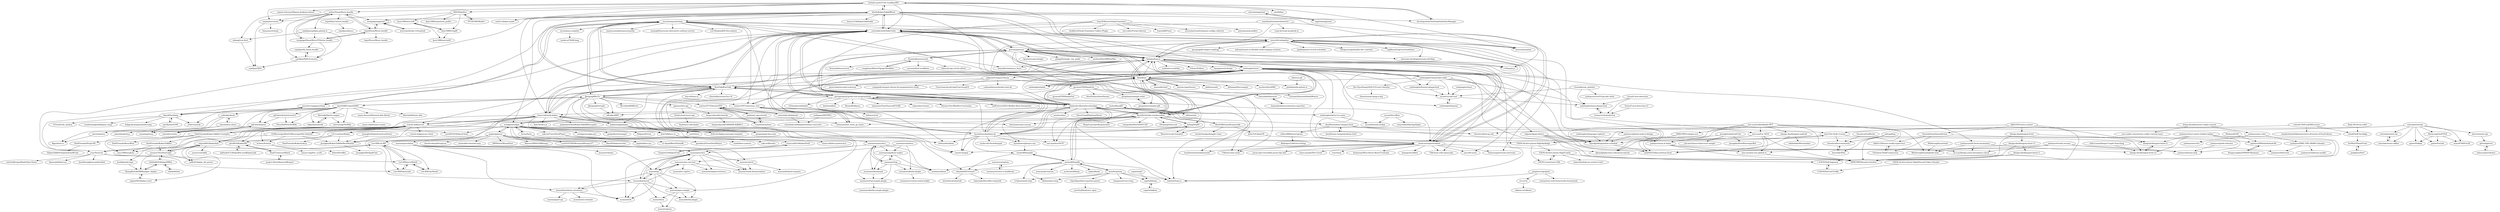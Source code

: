 digraph G {
"Include-sys/GUI-for-GoodbyeDPI" -> "developerlala/TheDeepDarkVideoManager"
"Include-sys/GUI-for-GoodbyeDPI" -> "blurfx/KakaoTalkAdBlock"
"Include-sys/GUI-for-GoodbyeDPI" -> "aspear-internet/ASpear-desktop-release"
"Include-sys/GUI-for-GoodbyeDPI" -> "HISONA/allive"
"Include-sys/GUI-for-GoodbyeDPI" -> "axfree/DaumMovie.bundle"
"Include-sys/GUI-for-GoodbyeDPI" -> "yourtablecloth/TableCloth"
"Include-sys/GUI-for-GoodbyeDPI" -> "naver/nanumfont"
"Include-sys/GUI-for-GoodbyeDPI" -> "tarpha/torrssen2"
"Include-sys/GUI-for-GoodbyeDPI" -> "real21c/kakao-noadv"
"Include-sys/GUI-for-GoodbyeDPI" -> "naver/d2codingfont"
"Include-sys/GUI-for-GoodbyeDPI" -> "nier00/kor"
"Kuniz/alfnaversearch" -> "Kuniz/alfdaumsearch" ["e"=1]
"Kuniz/alfnaversearch" -> "eungbean/Alfred-Papago-Workflow"
"Kuniz/alfnaversearch" -> "aseom/alfred-workflows"
"Kuniz/alfnaversearch" -> "fallroot/copy-url-for-alfred"
"Kuniz/alfnaversearch" -> "gureum/gureum"
"suhdonghwi/nuri" -> "resten1497/christmas_tree"
"suhdonghwi/nuri" -> "suhdonghwi/qubit"
"suhdonghwi/nuri" -> "rycont/vscode-nuri"
"suhdonghwi/nuri" -> "omh02033/dimi-petition-front"
"suhdonghwi/nuri" -> "suhdonghwi/fourier-playground"
"suhdonghwi/nuri" -> "suhdonghwi/letter-to-santa"
"suhdonghwi/nuri" -> "hahnlee/hwp.js"
"suhdonghwi/nuri" -> "suhdonghwi/haneul"
"suhdonghwi/nuri" -> "suhdonghwi/3d-periodic-table"
"suhdonghwi/nuri" -> "HyeokjinKang/online-schedule"
"suhdonghwi/nuri" -> "junhoyeo/self-check-automation"
"suhdonghwi/nuri" -> "pilgwon/CategoryTheory"
"suhdonghwi/nuri" -> "min-uuu/For_0416"
"suhdonghwi/nuri" -> "DIMI19WP/benedu-timefree"
"suhdonghwi/nuri" -> "Riey/kime"
"tarpha/torrssen2" -> "banyazavi/tsharp"
"tarpha/torrssen2" -> "soju6jan/SJVA"
"librewiki/liberty-engine" -> "dercsyong/TheWiki"
"librewiki/liberty-engine" -> "wkpark/moniwiki"
"blurfx/KakaoTalkAdBlock" -> "yourtablecloth/TableCloth"
"blurfx/KakaoTalkAdBlock" -> "KiwiTalk/KiwiTalk"
"blurfx/KakaoTalkAdBlock" -> "Include-sys/GUI-for-GoodbyeDPI"
"blurfx/KakaoTalkAdBlock" -> "horyu1234/KakaoTalkNoAdv"
"blurfx/KakaoTalkAdBlock" -> "storycraft/node-kakao"
"blurfx/KakaoTalkAdBlock" -> "developerlala/TheDeepDarkVideoManager"
"blurfx/KakaoTalkAdBlock" -> "hahnlee/hwp.js"
"blurfx/KakaoTalkAdBlock" -> "yous/YousList"
"blurfx/KakaoTalkAdBlock" -> "RyuaNerin/only-stackoverflow"
"blurfx/KakaoTalkAdBlock" -> "orioncactus/pretendard"
"blurfx/KakaoTalkAdBlock" -> "naver/d2codingfont"
"blurfx/KakaoTalkAdBlock" -> "real21c/kakao-noadv"
"blurfx/KakaoTalkAdBlock" -> "naver/nanumfont"
"blurfx/KakaoTalkAdBlock" -> "neodgm/neodgm"
"blurfx/KakaoTalkAdBlock" -> "rycont/umjunsik-lang"
"pilgwon/CategoryTheory" -> "green-labs/rescript-in-korean" ["e"=1]
"pilgwon/CategoryTheory" -> "sudopark/category-theory-for-programmers-study"
"pilgwon/CategoryTheory" -> "gyuwon/TDDHandsOn"
"pilgwon/CategoryTheory" -> "suhdonghwi/nuri"
"pilgwon/CategoryTheory" -> "Functional-JavaScript/FunctionalES" ["e"=1]
"pilgwon/CategoryTheory" -> "codeanddonuts/hacker-laws-kr" ["e"=1]
"wiserain/epg2xml" -> "wonipapa/epg2xml"
"wiserain/epg2xml" -> "epg2xml/epg2xml"
"soju6jan/soju6jan.github.io" -> "soju6jan/SJVA-Scanners"
"soju6jan/soju6jan.github.io" -> "stkang/trss-feed"
"soju6jan/soju6jan.github.io" -> "wonipapa/DaumMovieTVSeries.bundle"
"List-KR/List-KR" -> "yous/YousList"
"List-KR/List-KR" -> "List-KR/microShield"
"List-KR/List-KR" -> "List-KR/NamuLink"
"List-KR/List-KR" -> "List-KR/tinyShield"
"hjh010501/neis-counter" -> "NeuralAction/NeuralAction"
"hjh010501/neis-counter" -> "DIMI19WP/benedu-timefree"
"hjh010501/neis-counter" -> "HyeokjinKang/online-schedule"
"hjh010501/neis-counter" -> "dimigo-din/dimigoin-front"
"hjh010501/neis-counter" -> "dimigoin/dimigoin-back-v2"
"hojel/DaumMovie.bundle" -> "axfree/DaumMovie.bundle"
"hojel/DaumMovie.bundle" -> "hojel/NaverMusic.bundle"
"hojel/DaumMovie.bundle" -> "wonipapa/DaumMovieTVSeries.bundle"
"hojel/DaumMovie.bundle" -> "wonipapa/epg2xml"
"DarkTornado/KakaoTalkBot-Examples" -> "DarkTornado/ProjectM"
"DarkTornado/KakaoTalkBot-Examples" -> "DarkTornado/BasicKbot"
"DarkTornado/KakaoTalkBot-Examples" -> "DarkTornado/KakaoTalkBot"
"DarkTornado/KakaoTalkBot-Examples" -> "remote-kakao/core"
"PYTHONKOR/alltv" -> "HISONA/allive"
"hallazzang/pykakao" -> "delta-kor/kakao-message-template"
"hallazzang/pykakao" -> "KiwiTalk/loco.rs"
"hallazzang/pykakao" -> "storycraft/node-kakao"
"hallazzang/pykakao" -> "ssut/choco"
"hojel/SmiConvert.bundle" -> "soju6jan/oksusu"
"Alex4386/turnoff-namuwiki" -> "Juha3141/JuhaOS"
"Alex4386/turnoff-namuwiki" -> "wonderlandpark/apple-clone"
"chihiro888/protectgrass" -> "dbdydgur2244/vim-setting" ["e"=1]
"sdbx/minda" -> "sunho/AheuiJIT"
"NeuralAction/NeuralAction" -> "bhbh1226/react-modal-supervisor"
"NeuralAction/NeuralAction" -> "gmlwns2000/sharkshark-4k"
"NeuralAction/NeuralAction" -> "Cheolwan-Park/Compressor"
"DarkTornado/ProjectM" -> "KakaoTalkBotOrganization/KUtils"
"soju6jan/SJVA-Scanners" -> "soju6jan/SJ_Daum.bundle"
"soju6jan/SJVA-Scanners" -> "soju6jan/SJVA"
"leegeunhyeok/school-kr" -> "leegeunhyeok/GMMAHS-KAKAO-i"
"wonipapa/DaumMovieTVSeries.bundle" -> "axfree/DaumMovie.bundle"
"wonipapa/DaumMovieTVSeries.bundle" -> "soju6jan/SJVA-Scanners"
"wonipapa/DaumMovieTVSeries.bundle" -> "soju6jan/SJ_Daum.bundle"
"wonipapa/DaumMovieTVSeries.bundle" -> "hojel/DaumMovie.bundle"
"DarkTornado/KakaoTalkBot" -> "mooner1022/StarLight"
"DarkTornado/KakaoTalkBot" -> "ttyy3388/msgbots"
"dimigo-din/dimigoin-front" -> "DIMI19WP/benedu-timefree"
"dimigo-din/dimigoin-front" -> "dimigo-din/dimigoin-front-v2"
"dimigo-din/dimigoin-front" -> "dimigo-din/dimigoin-front-v3"
"ch4n3-yoon/dimigo-Couple-Searching" -> "dimigo-din/dimigoin-front-v2"
"5d-jh/school-menu-api" -> "5d-jh/neis-code-finder"
"bhbh1226/react-modal-supervisor" -> "Cheolwan-Park/Compressor"
"stkang/trss-feed" -> "soju6jan/SJVA"
"soju6jan/SJ_Daum.bundle" -> "soju6jan/SJVA-Scanners"
"Cheolwan-Park/Compressor" -> "bhbh1226/react-modal-supervisor"
"WooyeongCho/PYER" -> "muno9748/Ent3D"
"WooyeongCho/PYER" -> "gnlow/Dalkak"
"WooyeongCho/PYER" -> "gnlow/Ent2ml"
"KiwiTalk/KiwiTalk" -> "storycraft/node-kakao"
"KiwiTalk/KiwiTalk" -> "Riey/kime"
"KiwiTalk/KiwiTalk" -> "yourtablecloth/TableCloth"
"KiwiTalk/KiwiTalk" -> "remote-kakao/core"
"KiwiTalk/KiwiTalk" -> "alanleedev/KoreaSecurityApps"
"KiwiTalk/KiwiTalk" -> "hahnlee/hwp.js"
"KiwiTalk/KiwiTalk" -> "suhdonghwi/nuri"
"KiwiTalk/KiwiTalk" -> "blurfx/KakaoTalkAdBlock"
"KiwiTalk/KiwiTalk" -> "rycont/umjunsik-lang"
"KiwiTalk/KiwiTalk" -> "hallazzang/pykakao"
"KiwiTalk/KiwiTalk" -> "gurugio/quick-guide-rust-programming"
"KiwiTalk/KiwiTalk" -> "JJoriping/KKuTu"
"KiwiTalk/KiwiTalk" -> "ebandal/H2Orestart"
"KiwiTalk/KiwiTalk" -> "boj-rs/basm-rs" ["e"=1]
"KiwiTalk/KiwiTalk" -> "chinchiilla/corona-live-v4" ["e"=1]
"Andy-0414/vue-roller" -> "roian6/SelfCheckApp"
"rycont/umjunsik-lang" -> "assertive-lang/asserlang"
"rycont/umjunsik-lang" -> "ArpaAP/mollang"
"rycont/umjunsik-lang" -> "suhdonghwi/nuri"
"rycont/umjunsik-lang" -> "KiwiTalk/KiwiTalk"
"rycont/umjunsik-lang" -> "mazassumnida/mazassumnida" ["e"=1]
"rycont/umjunsik-lang" -> "JJoriping/KKuTu"
"rycont/umjunsik-lang" -> "sesang06/awesome-alternative-military-service" ["e"=1]
"rycont/umjunsik-lang" -> "orioncactus/pretendard"
"rycont/umjunsik-lang" -> "738/awesome-sushi" ["e"=1]
"rycont/umjunsik-lang" -> "yourtablecloth/TableCloth"
"rycont/umjunsik-lang" -> "Lee-WonJun/JDD-Description" ["e"=1]
"rycont/umjunsik-lang" -> "krta2/awesome-nonsan" ["e"=1]
"rycont/umjunsik-lang" -> "rycont/josa-complete"
"rycont/umjunsik-lang" -> "resten1497/christmas_tree"
"rycont/umjunsik-lang" -> "bryandlee/malnyun_faces" ["e"=1]
"HISONA/allive" -> "PYTHONKOR/alltv"
"HISONA/allive" -> "kym1088/wavveM"
"HISONA/allive" -> "kym1088/tvingM"
"HISONA/allive" -> "tarpha/torrssen2"
"HISONA/allive" -> "kym1088/repository_public"
"hamonikr/nimf" -> "Riey/kime"
"hamonikr/nimf" -> "hamonikr/hamonize"
"hamonikr/nimf" -> "ivsteam/HamoniaMediaWeaver" ["e"=1]
"kym1088/tvingM" -> "kym1088/wavveM"
"kym1088/tvingM" -> "kym1088/watchaM"
"viz-rs/viz" -> "ohkami-rs/ohkami"
"hahnlee/hwp.js" -> "neolord0/hwplib"
"hahnlee/hwp.js" -> "orioncactus/pretendard"
"hahnlee/hwp.js" -> "yourtablecloth/TableCloth"
"hahnlee/hwp.js" -> "suhdonghwi/nuri"
"hahnlee/hwp.js" -> "RyuaNerin/only-stackoverflow"
"hahnlee/hwp.js" -> "gureum/gureum"
"hahnlee/hwp.js" -> "e-/Hangul.js" ["e"=1]
"hahnlee/hwp.js" -> "738/clean-code-typescript" ["e"=1]
"hahnlee/hwp.js" -> "lezhin/accessibility" ["e"=1]
"hahnlee/hwp.js" -> "Febase/FeBase" ["e"=1]
"hahnlee/hwp.js" -> "hahnlee/hwp-rs"
"hahnlee/hwp.js" -> "daangn/seed-design" ["e"=1]
"hahnlee/hwp.js" -> "qkraudghgh/clean-code-javascript-ko" ["e"=1]
"hahnlee/hwp.js" -> "naver/d2codingfont"
"hahnlee/hwp.js" -> "bryandlee/malnyun_faces" ["e"=1]
"gdl-blue/imitated-seed-2" -> "PressDo/PressDoWiki"
"gdl-blue/imitated-seed-2" -> "gdl-blue/banana"
"wan2land/unchartedwaters2" -> "hahnlee/hwp.js"
"wan2land/unchartedwaters2" -> "e-/Hangul.js" ["e"=1]
"wan2land/unchartedwaters2" -> "yourtablecloth/TableCloth"
"wan2land/unchartedwaters2" -> "vuejs-kr/vuejs-kr.github.io" ["e"=1]
"storycraft/node-kakao" -> "KiwiTalk/KiwiTalk"
"storycraft/node-kakao" -> "remote-kakao/core"
"storycraft/node-kakao" -> "hallazzang/pykakao"
"storycraft/node-kakao" -> "KiwiTalk/loco.rs"
"storycraft/node-kakao" -> "LiF-Lee/shareKakao"
"storycraft/node-kakao" -> "delta-kor/kakao-message-template"
"storycraft/node-kakao" -> "GitMessengerBot/GitMessengerBot-Android"
"storycraft/node-kakao" -> "jiru/kakaodecrypt"
"storycraft/node-kakao" -> "riemannulus/i_want_go_home"
"storycraft/node-kakao" -> "yourtablecloth/TableCloth"
"storycraft/node-kakao" -> "naijun0403/kakaolink"
"storycraft/node-kakao" -> "kimcore/hcs.js" ["e"=1]
"storycraft/node-kakao" -> "junhyukso/rhinoKakaoTalkDBDecrypter"
"storycraft/node-kakao" -> "hahnlee/hwp.js"
"storycraft/node-kakao" -> "suhdonghwi/nuri"
"kym1088/wavveM" -> "kym1088/tvingM"
"kym1088/wavveM" -> "kym1088/watchaM"
"agemor/neis-api" -> "5d-jh/school-menu-api"
"agemor/neis-api" -> "leegeunhyeok/school-kr"
"KiwiTalk/loco.rs" -> "storycraft/loco-protocol-rs"
"KiwiTalk/loco.rs" -> "storycraft/GetKakaoField"
"paxbun/c-cpp-tutorial" -> "sunrise2575/AnchorVPN"
"paxbun/c-cpp-tutorial" -> "somniumism/bwa"
"sunrise2575/AnchorVPN" -> "somniumism/bwa"
"sunrise2575/AnchorVPN" -> "swstarlab-infolab/ash"
"sunrise2575/AnchorVPN" -> "paxbun/c-cpp-tutorial"
"junhoyeo/trendy-resume" -> "junhoyeo/deliveries"
"junhoyeo/trendy-resume" -> "al-co-js/dimigo-zoom-attendance-check"
"junhoyeo/trendy-resume" -> "junhoyeo/honeycomb"
"junhoyeo/trendy-resume" -> "omh02033/dimi-petition-front"
"min-uuu/GoldenRabbit-BTT" -> "min-uuu/For_0416"
"min-uuu/GoldenRabbit-BTT" -> "omh02033/dimi-petition-front"
"min-uuu/GoldenRabbit-BTT" -> "min-uuu/min-uuu.github.io"
"min-uuu/GoldenRabbit-BTT" -> "HyeokjinKang/online-schedule"
"min-uuu/GoldenRabbit-BTT" -> "MinSeungHyun/implude-web"
"min-uuu/GoldenRabbit-BTT" -> "DIMI19WP/benedu-timefree"
"min-uuu/GoldenRabbit-BTT" -> "junhoyeo/stay-at-home"
"min-uuu/GoldenRabbit-BTT" -> "DIMI19WP/codegen-ace"
"min-uuu/GoldenRabbit-BTT" -> "dimigo-din/dimigoin-android"
"dimigo-din/dimigoin-front-v3" -> "dimigo-din/dimigoin-back-v3"
"dimigo-din/dimigoin-front-v3" -> "DIMI19WP/benedu-timefree"
"dimigo-din/dimigoin-front-v3" -> "MinSeungHyun/implude-web"
"RyuaNerin/only-stackoverflow" -> "hahnlee/hwp.js"
"RyuaNerin/only-stackoverflow" -> "riemannulus/i_want_go_home"
"RyuaNerin/only-stackoverflow" -> "kiding/SokIM"
"RyuaNerin/only-stackoverflow" -> "krta2/awesome-nonsan" ["e"=1]
"RyuaNerin/only-stackoverflow" -> "Riey/kime"
"RyuaNerin/only-stackoverflow" -> "20chan/github-now" ["e"=1]
"RyuaNerin/only-stackoverflow" -> "alanleedev/KoreaSecurityApps"
"RyuaNerin/only-stackoverflow" -> "Alex4386/turnoff-namuwiki"
"RyuaNerin/only-stackoverflow" -> "ShapeLayer/prefix-generator"
"RyuaNerin/only-stackoverflow" -> "integraldx/HowToSNUCSE" ["e"=1]
"RyuaNerin/only-stackoverflow" -> "neodgm/neodgm"
"RyuaNerin/only-stackoverflow" -> "dsa28s/windows-hangul-clock"
"RyuaNerin/only-stackoverflow" -> "sun-typeface/SUIT" ["e"=1]
"RyuaNerin/only-stackoverflow" -> "suhdonghwi/nuri"
"junhoyeo/self-check-automation" -> "al-co-js/dimigo-zoom-attendance-check"
"junhoyeo/self-check-automation" -> "MinSeungHyun/implude-web"
"junhoyeo/self-check-automation" -> "dimigo-din/dimigoin-front-v2"
"gureum/gureum" -> "hahnlee/hwp.js"
"gureum/gureum" -> "Riey/kime"
"gureum/gureum" -> "Kuniz/alfnaversearch"
"gureum/gureum" -> "naver/d2codingfont"
"gureum/gureum" -> "spoqa/spoqa-han-sans" ["e"=1]
"gureum/gureum" -> "lqez/awesome-hangul" ["e"=1]
"gureum/gureum" -> "yourtablecloth/TableCloth"
"gureum/gureum" -> "RyuaNerin/only-stackoverflow"
"gureum/gureum" -> "orioncactus/pretendard"
"gureum/gureum" -> "johngrib/simple_vim_guide" ["e"=1]
"gureum/gureum" -> "kiding/SokIM"
"gureum/gureum" -> "hyunbinseo/holidays-kr"
"gureum/gureum" -> "navilera/NavilIMEforMac"
"gureum/gureum" -> "e-/Hangul.js" ["e"=1]
"gureum/gureum" -> "awesome-devblog/awesome-devblog" ["e"=1]
"storycraft/GetKakaoField" -> "Empier/GetKakaoField"
"min-uuu/For_0416" -> "min-uuu/min-uuu.github.io"
"min-uuu/For_0416" -> "omh02033/dimi-petition-front"
"min-uuu/For_0416" -> "DIMI19WP/benedu-timefree"
"min-uuu/For_0416" -> "junhoyeo/stay-at-home"
"min-uuu/For_0416" -> "HyeokjinKang/online-schedule"
"yous/YousList" -> "List-KR/List-KR"
"yous/YousList" -> "mitchellkrogza/Badd-Boyz-Hosts" ["e"=1]
"yous/YousList" -> "List-KR/NamuLink"
"yous/YousList" -> "List-KR/microShield"
"yous/YousList" -> "ftpmorph/ftprivacy" ["e"=1]
"yous/YousList" -> "durablenapkin/scamblocklist" ["e"=1]
"noonmaru/aimless" -> "monun/series-survival"
"noonmaru/aimless" -> "noonmaru/parkour-maker"
"noonmaru/aimless" -> "noonmaru/kotlin-plugin"
"developerlala/TheDeepDarkVideoManager" -> "Include-sys/GUI-for-GoodbyeDPI"
"dn1t/The-NoIE-License" -> "thoratica/livecommunity"
"dn1t/The-NoIE-License" -> "EXON-Archive-Junior-High/darkalgo"
"dn1t/The-NoIE-License" -> "1-EXON/Self-diagnosis"
"Nua07/classcardHack" -> "plrs9816/KakaoDB"
"Nua07/classcardHack" -> "project-BarryBarry/coffeeport"
"junhoyeo/react-native-bubble-tabbar" -> "dimigoin/dimigoin-back-v2"
"junhoyeo/react-native-bubble-tabbar" -> "junhoyeo/honeycomb"
"junhoyeo/react-native-bubble-tabbar" -> "dimigo-din/dimigoin-front-v2"
"junhoyeo/react-native-bubble-tabbar" -> "DIMI19WP/benedu-timefree"
"plrs9816/KakaoDB" -> "wjdtmdrl131/KakaoBot-sendKakaoLink"
"plrs9816/KakaoDB" -> "Nua07/classcardHack"
"Dongyeongkim/SWANN-Bindsnet" -> "gmlwns2000/sharkshark-4k"
"junhoyeo/stay-at-home" -> "junhoyeo/honeycomb"
"junhoyeo/stay-at-home" -> "DIMI19WP/benedu-timefree"
"junhoyeo/stay-at-home" -> "min-uuu/min-uuu.github.io"
"rycont/discaffein" -> "nutyworks/ZipGagoSipda"
"rycont/discaffein" -> "rycont/benedu-nodejs"
"noonmaru/psychics" -> "noonmaru/tap"
"noonmaru/psychics" -> "noonmaru/parkour-maker"
"noonmaru/psychics" -> "noonmaru/farm"
"noonmaru/psychics" -> "noonmaru/kommand"
"noonmaru/psychics" -> "monun/psychics"
"noonmaru/psychics" -> "noonmaru/tap-sample-plugin"
"cotwo0139/FuckEBSLecture" -> "roian6/SelfCheckApp"
"cotwo0139/FuckEBSLecture" -> "wonderlanded/Administrative-divisions-of-South-Korea"
"cotwo0139/FuckEBSLecture" -> "dn1t/The-NoIE-License"
"riemannulus/i_want_go_home" -> "resten1497/christmas_tree"
"MinSeungHyun/slush" -> "MinSeungHyun/implude-web"
"junhoyeo/NIKE-THE-DRAW-Calendar" -> "junhoyeo/deliveries"
"junhoyeo/NIKE-THE-DRAW-Calendar" -> "junhoyeo/clubhouse-profile"
"2runo/Curse-detection" -> "2runo/covid-prediction"
"2runo/Curse-detection" -> "suhdonghwi/nuri-playground"
"EXON-Archive-Junior-High/darkalgo" -> "EXON-Learn/Learn-SQL"
"EXON-Archive-Junior-High/darkalgo" -> "EXON-Archive-Junior-High/ComIn"
"EXON-Archive-Junior-High/darkalgo" -> "dn1t/The-NoIE-License"
"EXON-Archive-Junior-High/Discord-Token-Checker" -> "1-EXON/Discord-Profile"
"junhoyeo/github-rank-in-dimigo" -> "HyeokjinKang/online-schedule"
"junhoyeo/github-rank-in-dimigo" -> "junhoyeo/stay-at-home"
"suhdonghwi/haneul" -> "rycont/vscode-nuri"
"jisungbin/AndroidUtils" -> "jisungbin/KakaoTalkBotBaseModule"
"jisungbin/AndroidUtils" -> "jsh-me/clean-architecture-sample"
"jisungbin/AndroidUtils" -> "jisungbin/NewMessengerBot"
"jisungbin/KakaoEmoticonParser" -> "jisungbin/KakaoTalkBotBaseModule"
"wjdtmdrl131/KakaoBot-sendKakaoLink" -> "plrs9816/KakaoDB"
"rycont/josa-complete" -> "inudevs/CIVAR-lang"
"noonmaru/tap" -> "noonmaru/kommand"
"noonmaru/tap" -> "noonmaru/kotlin-plugin"
"noonmaru/tap" -> "noonmaru/farm"
"noonmaru/tap" -> "noonmaru/parkour-maker"
"noonmaru/tap" -> "noonmaru/psychics"
"noonmaru/tap" -> "noonmaru/tap-sample-plugin"
"gdl-blue/banana" -> "bunubbv/viento"
"noonmaru/kommand" -> "noonmaru/tap-sample-plugin"
"2runo/Curse-detection-v2" -> "2runo/covid-prediction"
"MarkusAI/rA9" -> "gmlwns2000/sharkshark-4k"
"DIMI19WP/codegen-ace" -> "omh02033/dimi-petition-front"
"dimigo-din/dimigoin-front-v2" -> "dimigoin/dimigoin-back-v2"
"dimigo-din/dimigoin-back-v3" -> "DIMI19WP/benedu-timefree"
"dimigo-din/dimigoin-android" -> "wkdwhddn06/catamiles"
"dimigo-din/dimigoin-android" -> "omh02033/dimi-petition-front"
"hamonikr/democratization-expertise" -> "hamonikr/hamonize"
"dimigoin/dimigoin-back-v2" -> "dimigo-din/dimigoin-front-v2"
"Dev-HyunSang/2020-IT-Event-Calendar" -> "thoratica/one-gang-a-day"
"HyeokjinKang/online-schedule" -> "omh02033/dimi-petition-front"
"suhdonghwi/nuri-playground" -> "2runo/covid-prediction"
"noonmaru/parkour-maker" -> "noonmaru/kommand"
"noonmaru/parkour-maker" -> "noonmaru/farm"
"noonmaru/parkour-maker" -> "noonmaru/tap"
"min-uuu/min-uuu.github.io" -> "DIMI19WP/benedu-timefree"
"noonmaru/regions" -> "noonmaru/farm"
"noonmaru/regions" -> "noonmaru/travis-ci-buildtools"
"GitMessengerBot/GitMessengerBot-Android" -> "hcloner/hcloner"
"GitMessengerBot/GitMessengerBot-Android" -> "jisungbin/KakaoTalkBotBaseModule"
"GitMessengerBot/GitMessengerBot-Android" -> "ttyy3388/msgbots"
"TaeMinY/PlanitFront" -> "parkgmin/Nerf"
"parkgmin/Nerf" -> "TaeMinY/PlanitFront"
"EXON-Archive-Junior-High/ComIn" -> "chamwhy/help-me-school-is-hell"
"EXON-Archive-Junior-High/ComIn" -> "EXON-Learn/Learn-SQL"
"EXON-Archive-Junior-High/ComIn" -> "1-EXON/Self-diagnosis"
"EXON-Learn/Learn-SQL" -> "EXON-Archive-Junior-High/ComIn"
"noonmaru/kotlin-plugin" -> "noonmaru/custom-entity-bukkit"
"roian6/SelfCheckApp" -> "TaeMinY/PlanitFront"
"noonmaru/travis-ci-buildtools" -> "noonmaru/regions"
"2runo/covid-prediction" -> "suhdonghwi/nuri-playground"
"noonmaru/tap-sample-plugin" -> "noonmaru/kotlin-sample-plugin"
"dacoonkr/Plim" -> "thoratica/livecommunity"
"thoratica/livecommunity" -> "dacoonkr/Plim"
"thoratica/EntBlocks" -> "thoratica/livecommunity"
"1-EXON/Discord-Profile" -> "1-EXON/Self-diagnosis"
"1-EXON/Self-diagnosis" -> "1-EXON/Discord-Profile"
"ttop32/MouseTooltipTranslator" -> "hyunbinseo/jamoya.one"
"ttop32/MouseTooltipTranslator" -> "hahnlee/hwp.js"
"ttop32/MouseTooltipTranslator" -> "ttop32/JMTrans" ["e"=1]
"ttop32/MouseTooltipTranslator" -> "yourtablecloth/TableCloth"
"ttop32/MouseTooltipTranslator" -> "soroushmirzaei/telegram-configs-collector" ["e"=1]
"ttop32/MouseTooltipTranslator" -> "mienaiyami/yomikiru" ["e"=1]
"ttop32/MouseTooltipTranslator" -> "bookfere/Ebook-Translator-Calibre-Plugin" ["e"=1]
"ttop32/MouseTooltipTranslator" -> "mrvcoder/V2rayCollector" ["e"=1]
"gregshiny/example-order" -> "gregshiny/example-gift"
"orioncactus/pretendard" -> "toss/slash" ["e"=1]
"orioncactus/pretendard" -> "naver/fe-news" ["e"=1]
"orioncactus/pretendard" -> "toss/es-hangul" ["e"=1]
"orioncactus/pretendard" -> "baeharam/Must-Know-About-Frontend" ["e"=1]
"orioncactus/pretendard" -> "hahnlee/hwp.js"
"orioncactus/pretendard" -> "leehosung/awesome-devteam" ["e"=1]
"orioncactus/pretendard" -> "toss/frontend-fundamentals" ["e"=1]
"orioncactus/pretendard" -> "daangn/stackflow" ["e"=1]
"orioncactus/pretendard" -> "qkraudghgh/clean-code-javascript-ko" ["e"=1]
"orioncactus/pretendard" -> "naver/d2codingfont"
"orioncactus/pretendard" -> "738/awesome-sushi" ["e"=1]
"orioncactus/pretendard" -> "738/clean-code-typescript" ["e"=1]
"orioncactus/pretendard" -> "yourtablecloth/TableCloth"
"orioncactus/pretendard" -> "javascript-tutorial/ko.javascript.info" ["e"=1]
"orioncactus/pretendard" -> "brave-people/Dev-Event" ["e"=1]
"korean-input/issues" -> "Riey/kime"
"Riey/kime" -> "korean-input/issues"
"Riey/kime" -> "hamonikr/nimf"
"Riey/kime" -> "KiwiTalk/KiwiTalk"
"Riey/kime" -> "suhdonghwi/nuri"
"Riey/kime" -> "RyuaNerin/only-stackoverflow"
"Riey/kime" -> "gureum/gureum"
"Riey/kime" -> "riemannulus/i_want_go_home"
"Riey/kime" -> "yourtablecloth/TableCloth"
"Riey/kime" -> "hahnlee/hwp.js"
"Riey/kime" -> "alanleedev/KoreaSecurityApps"
"Riey/kime" -> "dahlia/seonbi" ["e"=1]
"Riey/kime" -> "libhangul/ibus-hangul" ["e"=1]
"Riey/kime" -> "navilera/NavilIME" ["e"=1]
"Riey/kime" -> "hahnlee/hwp-rs"
"Riey/kime" -> "plwiki/plwiki.github.io"
"entrylabs/entryjs" -> "entrylabs/entry-hw"
"entrylabs/entryjs" -> "WooyeongCho/PYER"
"entrylabs/entryjs" -> "muno9748/Ent3D"
"entrylabs/entryjs" -> "entrylabs/entry-offline"
"entrylabs/entryjs" -> "dotcute/entry-api"
"entrylabs/entryjs" -> "gnlow/Dalkak"
"entrylabs/entryjs" -> "dn1t/The-NoIE-License"
"entrylabs/entryjs" -> "gnlow/Ent2ml"
"entrylabs/entryjs" -> "thoratica/blow.ga.old"
"gyuwon/TDDHandsOn" -> "gyuwon/TDDHandsOn2"
"gyuwon/TDDHandsOn" -> "gregshiny/example-order"
"gyuwon/TDDHandsOn" -> "gregshiny/example-gift"
"gyuwon/TDDHandsOn" -> "AutoParams/AutoParams" ["e"=1]
"yourtablecloth/TableCloth" -> "KiwiTalk/KiwiTalk"
"yourtablecloth/TableCloth" -> "hahnlee/hwp.js"
"yourtablecloth/TableCloth" -> "orioncactus/pretendard"
"yourtablecloth/TableCloth" -> "alanleedev/KoreaSecurityApps"
"yourtablecloth/TableCloth" -> "blurfx/KakaoTalkAdBlock"
"yourtablecloth/TableCloth" -> "hyunbinseo/holidays-kr"
"yourtablecloth/TableCloth" -> "naver/d2codingfont"
"yourtablecloth/TableCloth" -> "Riey/kime"
"yourtablecloth/TableCloth" -> "storycraft/node-kakao"
"yourtablecloth/TableCloth" -> "gureum/gureum"
"yourtablecloth/TableCloth" -> "List-KR/List-KR"
"yourtablecloth/TableCloth" -> "RyuaNerin/only-stackoverflow"
"yourtablecloth/TableCloth" -> "gurugio/quick-guide-rust-programming"
"yourtablecloth/TableCloth" -> "toss/es-hangul" ["e"=1]
"yourtablecloth/TableCloth" -> "yous/YousList"
"suhdonghwi/3d-periodic-table" -> "HyeokjinKang/online-schedule"
"suhdonghwi/3d-periodic-table" -> "suhdonghwi/nuri-playground"
"suhdonghwi/3d-periodic-table" -> "silgam/silgam-flutter"
"suhdonghwi/3d-periodic-table" -> "suhdonghwi/qubit"
"suhdonghwi/3d-periodic-table" -> "suhdonghwi/nuri"
"suhdonghwi/3d-periodic-table" -> "rycont/vscode-nuri"
"suhdonghwi/3d-periodic-table" -> "Dev-HyunSang/2020-IT-Event-Calendar"
"suhdonghwi/3d-periodic-table" -> "suhdonghwi/fourier-playground"
"aheui/rpaheui" -> "Algy/aheui-cc"
"yaksok/yaksok" -> "aheui/aheui.aheui"
"yaksok/yaksok" -> "aheui/rpaheui"
"yaksok/yaksok" -> "Algy/aheui-cc"
"suhdonghwi/qubit" -> "suhdonghwi/nuri"
"LiF-Lee/shareKakao" -> "jisungbin/KakaoTalkBotBaseModule"
"LiF-Lee/shareKakao" -> "DarkTornado/KakaoLink.js"
"LiF-Lee/shareKakao" -> "plrs9816/KakaoDB"
"jedeop/blog" -> "dacoonkr/Plim"
"jedeop/blog" -> "thoratica/livecommunity"
"monun/kommand" -> "monun/tap"
"monun/kommand" -> "monun/invfx"
"monun/kommand" -> "monun/psychics"
"monun/kommand" -> "monun/kotlin-plugin"
"monun/kommand" -> "monun/heartbeat-coroutines"
"monun/kommand" -> "monun/series-survival"
"monun/kommand" -> "monun/farm"
"monun/kommand" -> "monun/paper-sample"
"monun/psychics" -> "monun/kommand"
"monun/psychics" -> "monun/tap"
"monun/psychics" -> "monun/minigame-fortress"
"monun/psychics" -> "monun/series-survival"
"monun/psychics" -> "monun/control"
"monun/psychics" -> "monun/chunk-dematerializer"
"monun/psychics" -> "monun/invfx"
"monun/control" -> "monun/delayed-respawn"
"monun/control" -> "monun/chunk-dematerializer"
"aheui/aheui.aheui" -> "yaksok/yaksok"
"aheui/aheui.aheui" -> "yoo2001818/AheuiChem"
"aheui/aheui.aheui" -> "aheui/rpaheui"
"aheui/aheui.aheui" -> "yaksok/yaksok.js"
"bring-shrubbery/use-cookie-consent" -> "use-cookie-consent/use-cookie-consent-react"
"bring-shrubbery/use-cookie-consent" -> "junhoyeo/use-color"
"remote-kakao/core" -> "remote-kakao/core-client"
"remote-kakao/core" -> "GitMessengerBot/GitMessengerBot-Android"
"remote-kakao/core" -> "LiF-Lee/shareKakao"
"remote-kakao/core" -> "storycraft/node-kakao"
"remote-kakao/core" -> "mooner1022/StarLight"
"remote-kakao/core" -> "jisungbin/KakaoTalkBotBaseModule"
"remote-kakao/core" -> "plrs9816/KakaoDB"
"remote-kakao/core" -> "ttyy3388/msgbots"
"remote-kakao/core" -> "DarkTornado/KakaoTalkBot-Examples"
"remote-kakao/core" -> "dn1t/The-NoIE-License"
"remote-kakao/core" -> "thoratica/blow.ga.old"
"remote-kakao/core" -> "hcloner/hcloner"
"remote-kakao/core" -> "naijun0403/kakaolink"
"mooner1022/StarLight" -> "suRin01/kakao_db_parser"
"mooner1022/StarLight" -> "naijun0403/kakaolink"
"mooner1022/StarLight" -> "NyangBotLab/DBManager_deploy"
"mooner1022/StarLight" -> "dolidolih/PyKakaoDBBot"
"resten1497/christmas_tree" -> "riemannulus/i_want_go_home"
"resten1497/christmas_tree" -> "suhdonghwi/nuri"
"resten1497/christmas_tree" -> "suhdonghwi/letter-to-santa"
"resten1497/christmas_tree" -> "nunalang/nuna" ["e"=1]
"monun/series-survival" -> "monun/chunk-dematerializer"
"monun/series-survival" -> "monun/inv-captive"
"monun/series-survival" -> "monun/minigame-fortress"
"monun/series-survival" -> "monun/tap"
"somniumism/bwa" -> "sunrise2575/AnchorVPN"
"somniumism/bwa" -> "paxbun/c-cpp-tutorial"
"project-BarryBarry/coffeeport" -> "Nua07/classcardHack"
"monun/tap" -> "monun/kommand"
"monun/tap" -> "monun/invfx"
"monun/tap" -> "monun/series-survival"
"monun/tap" -> "monun/paper-sample"
"monun/tap" -> "monun/psychics"
"monun/tap" -> "monun/kotlin-plugin"
"monun/tap" -> "monun/heartbeat-coroutines"
"hamonikr/hamonize" -> "hamonikr/democratization-expertise"
"dotcute/entry-api" -> "gitteol/gitteol"
"junhoyeo/use-color" -> "junhoyeo/arctext"
"junhoyeo/use-color" -> "junhoyeo/NIKE-THE-DRAW-Calendar"
"sunho/AheuiJIT" -> "sdbx/minda"
"sunho/AheuiJIT" -> "sdbx/jhcd999"
"monun/farm" -> "monun/regions"
"suhdonghwi/letter-to-santa" -> "rycont/benedu-nodejs"
"suhdonghwi/fourier-playground" -> "rycont/vscode-nuri"
"junhoyeo/pride-stimulus" -> "junhoyeo/honeycomb"
"epg2xml/epg2xml" -> "wiserain/epg2xml"
"suhdonghwi/neat" -> "rycont/vscode-nuri"
"2runo/korean_polisher" -> "suhdonghwi/nuri-playground"
"2runo/korean_polisher" -> "rycont/vscode-nuri"
"2runo/korean_polisher" -> "junhoyeo/covid19-qrcode-client"
"Juha3141/JuhaOS" -> "EXON-Archive-Junior-High/darkalgo"
"bunubbv/viento" -> "gdl-blue/banana"
"suhdonghwi/language-explorer" -> "HyeokjinKang/online-schedule"
"rycont/vscode-nuri" -> "suhdonghwi/nuri-playground"
"rycont/vscode-nuri" -> "suhdonghwi/haneul"
"monun/paper-sample" -> "monun/farm"
"monun/paper-sample" -> "monun/kotlin-plugin"
"monun/paper-sample" -> "monun/regions"
"hcloner/hcloner" -> "saturn-ring/lets_scroll" ["e"=1]
"hcloner/hcloner" -> "Indvel/DvelBot"
"jisungbin/KakaoTalkBotBaseModule" -> "jisungbin/DieSpakChat"
"List-KR/microShield" -> "List-KR/NamuLink"
"List-KR/microShield" -> "List-KR/tinyShield"
"List-KR/microShield" -> "List-KR/List-KR"
"gregshiny/example-gift" -> "gregshiny/example-order"
"quiple/galmuri" -> "DWNfonts/MuzaiPixel" ["e"=1]
"quiple/galmuri" -> "RanolP/dalmoori-font"
"quiple/galmuri" -> "neodgm/neodgm"
"quiple/galmuri" -> "Warren2060/ChillBitmap" ["e"=1]
"quiple/galmuri" -> "quiple/hbios-sys"
"quiple/galmuri" -> "scott0107000/BoutiqueBitmap7x7" ["e"=1]
"quiple/galmuri" -> "monun/speculation"
"quiple/galmuri" -> "kreativekorp/bitsnpicas" ["e"=1]
"quiple/galmuri" -> "wanteddev/wanted-sans" ["e"=1]
"ArpaAP/mollang" -> "wonderlandpark/bigmac-song"
"ArpaAP/mollang" -> "assertive-lang/asserlang"
"ArpaAP/mollang" -> "yf-dev/syusuk"
"ArpaAP/mollang" -> "bukgeuk-penguin/mollu-lang"
"ArpaAP/mollang" -> "perillamint/GNE"
"ArpaAP/mollang" -> "331leo/hcskr_python" ["e"=1]
"wkpark/moniwiki" -> "librewiki/liberty-engine"
"assertive-lang/asserlang" -> "rycont/umjunsik-lang"
"assertive-lang/asserlang" -> "ArpaAP/mollang"
"assertive-lang/asserlang" -> "yf-dev/syusuk"
"naijun0403/kakaolink" -> "mooner1022/StarLight"
"naijun0403/kakaolink" -> "suRin01/kakao_db_parser"
"naijun0403/kakaolink" -> "naijun0403/kakao-react"
"naijun0403/kakaolink" -> "saroro1/omoklib"
"kiding/SokIM" -> "RyuaNerin/only-stackoverflow"
"kiding/SokIM" -> "9beach/vscode-hanspell" ["e"=1]
"kiding/SokIM" -> "hyunbinseo/holidays-kr"
"hyunbinseo/jamoya.one" -> "neolord0/hwpxlib"
"JJoriping/Sorrygle" -> "sdbx/jhcd999"
"swstarlab-infolab/ash" -> "swstarlab-infolab/grid-format-converter"
"swstarlab-infolab/ash" -> "sunrise2575/AnchorVPN"
"eungbean/Alfred-Papago-Workflow" -> "Kuniz/alfnaversearch"
"axfree/DaumMovie.bundle" -> "wonipapa/DaumMovieTVSeries.bundle"
"axfree/DaumMovie.bundle" -> "hojel/DaumMovie.bundle"
"axfree/DaumMovie.bundle" -> "soju6jan/SJVA-Scanners"
"axfree/DaumMovie.bundle" -> "hojel/SmiConvert.bundle"
"axfree/DaumMovie.bundle" -> "tarpha/torrssen2"
"axfree/DaumMovie.bundle" -> "wonipapa/epg2xml"
"axfree/DaumMovie.bundle" -> "soju6jan/soju6jan.github.io"
"axfree/DaumMovie.bundle" -> "stkang/trss-feed"
"Empier/GetKakaoField" -> "storycraft/GetKakaoField"
"graphul-rs/graphul" -> "hahnlee/hwp-rs"
"graphul-rs/graphul" -> "viz-rs/viz"
"graphul-rs/graphul" -> "rousan/rust-web-frameworks-benchmark"
"silgam/silgam-flutter" -> "dimigoin/dimigoin-back-v2"
"silgam/silgam-flutter" -> "DIMI19WP/benedu-timefree"
"silgam/silgam-flutter" -> "omh02033/dimi-petition-front"
"silgam/silgam-flutter" -> "HyeokjinKang/online-schedule"
"gitteol/gitteol" -> "holssi-project/holssi"
"monun/speculation" -> "monun/realtime"
"monun/speculation" -> "monun/invfx"
"monun/speculation" -> "monun/control"
"monun/speculation" -> "monun/chunk-dematerializer"
"monun/speculation" -> "monun/tap"
"monun/speculation" -> "monun/heartbeat-coroutines"
"monun/heartbeat-coroutines" -> "monun/paper-api"
"monun/heartbeat-coroutines" -> "monun/auto-reloader"
"monun/heartbeat-coroutines" -> "monun/invfx"
"entrylabs/entry-offline" -> "entrylabs/entry-hw"
"entrylabs/entry-hw" -> "entrylabs/entry-offline"
"monun/speculation" -> "monun/psychics"
"hurss/fonts" -> "neodgm/neodgm"
"hurss/fonts" -> "quiple/hbios-sys"
"hyunbinseo/holidays-kr" -> "kiding/SokIM"
"hyunbinseo/holidays-kr" -> "yourtablecloth/TableCloth"
"hyunbinseo/holidays-kr" -> "orioncactus/pretendard"
"hyunbinseo/holidays-kr" -> "hyunbinseo/jamoya.one"
"hyunbinseo/holidays-kr" -> "List-KR/List-KR"
"hyunbinseo/holidays-kr" -> "dofuuz/dimidium"
"hyunbinseo/holidays-kr" -> "gureum/gureum"
"hyunbinseo/holidays-kr" -> "alanleedev/KoreaSecurityApps"
"hyunbinseo/holidays-kr" -> "toss/es-hangul" ["e"=1]
"hyunbinseo/holidays-kr" -> "hahnlee/hwp.js"
"hyunbinseo/holidays-kr" -> "Riey/kime"
"hyunbinseo/holidays-kr" -> "neolord0/hwpxlib"
"hyunbinseo/holidays-kr" -> "sun-typeface/SUIT" ["e"=1]
"hyunbinseo/holidays-kr" -> "gurugio/quick-guide-rust-programming"
"hyunbinseo/holidays-kr" -> "soulee-dev/fuckvkeypad"
"List-KR/NamuLink" -> "List-KR/microShield"
"cogniti/nimf" -> "cogniti/libhwp"
"alanleedev/KoreaSecurityApps" -> "yourtablecloth/TableCloth"
"alanleedev/KoreaSecurityApps" -> "KiwiTalk/KiwiTalk"
"alanleedev/KoreaSecurityApps" -> "RyuaNerin/only-stackoverflow"
"alanleedev/KoreaSecurityApps" -> "Alex4386/turnoff-namuwiki"
"alanleedev/KoreaSecurityApps" -> "Riey/kime"
"alanleedev/KoreaSecurityApps" -> "gurugio/quick-guide-rust-programming"
"alanleedev/KoreaSecurityApps" -> "sun-typeface/SUIT" ["e"=1]
"alanleedev/KoreaSecurityApps" -> "hyunbinseo/holidays-kr"
"alanleedev/KoreaSecurityApps" -> "hahnlee/hwp.js"
"alanleedev/KoreaSecurityApps" -> "toss/es-hangul" ["e"=1]
"alanleedev/KoreaSecurityApps" -> "toss/tossface" ["e"=1]
"alanleedev/KoreaSecurityApps" -> "storycraft/node-kakao"
"alanleedev/KoreaSecurityApps" -> "hahnlee/hwp-rs"
"alanleedev/KoreaSecurityApps" -> "9beach/vscode-hanspell" ["e"=1]
"alanleedev/KoreaSecurityApps" -> "NaverCloudPlatform/Navix"
"sokcuri/TweetDeckPlayer" -> "sokcuri/Kureha"
"sokcuri/TweetDeckPlayer" -> "u1-liquid/BlockThemAll"
"sokcuri/TweetDeckPlayer" -> "gaeulbyul/TweetDeckPlayer"
"sokcuri/TweetDeckPlayer" -> "xnuk/idoru-yameru"
"cogniti/libhwp" -> "cogniti/dalkom"
"cogniti/dalkom" -> "cogniti/libhwp"
"holssi-project/holssi" -> "gitteol/gitteol"
"gmlwns2000/sharkshark-4k" -> "Dongyeongkim/SWANN-Bindsnet"
"ebandal/H2Orestart" -> "k2webtech/hwp2odt"
"ebandal/H2Orestart" -> "hamonikr/libreoffice-hwp2odt"
"neolord0/hwpxlib" -> "neolord0/hwplib"
"neolord0/hwpxlib" -> "ebandal/H2Orestart"
"wonipapa/epg2xml" -> "wiserain/docker-tvheadend"
"wonipapa/epg2xml" -> "hojel/DaumMovie.bundle"
"wonipapa/epg2xml" -> "wonipapa/epg2xml"
"naijun0403/kakao-react" -> "NyangBotLab/DBManager_deploy"
"NyangBotLab/DBManager_deploy" -> "dolidolih/PyKakaoDBBot"
"NyangBotLab/DBManager_deploy" -> "naijun0403/kakao-react"
"dolidolih/PyKakaoDBBot" -> "NyangBotLab/DBManager_deploy"
"dolidolih/PyKakaoDBBot" -> "dolidolih/Iris"
"dolidolih/PyKakaoDBBot" -> "mooner1022/StarLight"
"openNAMU/openNAMU" -> "gdl-blue/imitated-seed-2"
"openNAMU/openNAMU" -> "librewiki/liberty-engine"
"openNAMU/openNAMU" -> "PressDo/PressDoWiki"
"openNAMU/openNAMU" -> "wkpark/moniwiki"
"openNAMU/openNAMU" -> "gdl-blue/banana"
"openNAMU/openNAMU" -> "bunubbv/viento"
"openNAMU/openNAMU" -> "yaksok/yaksok"
"openNAMU/openNAMU" -> "dercsyong/TheWiki"
"openNAMU/openNAMU" -> "namu-theseed/theseed-skin-liberty"
"openNAMU/openNAMU" -> "librewiki/liberty-skin"
"openNAMU/openNAMU" -> "JJoriping/KKuTu"
"naver/d2codingfont" -> "orioncactus/pretendard"
"naver/d2codingfont" -> "awesome-devblog/awesome-devblog" ["e"=1]
"naver/d2codingfont" -> "naver/nanumfont"
"naver/d2codingfont" -> "hahnlee/hwp.js"
"naver/d2codingfont" -> "yourtablecloth/TableCloth"
"naver/d2codingfont" -> "pocojang/developer-roadmap" ["e"=1]
"naver/d2codingfont" -> "gureum/gureum"
"naver/d2codingfont" -> "leehosung/awesome-devteam" ["e"=1]
"naver/d2codingfont" -> "milooy/remote-or-flexible-work-company-in-korea" ["e"=1]
"naver/d2codingfont" -> "738/awesome-sushi" ["e"=1]
"naver/d2codingfont" -> "jojoldu/junior-recruit-scheduler" ["e"=1]
"naver/d2codingfont" -> "Integerous/goQuality-dev-contents" ["e"=1]
"naver/d2codingfont" -> "naver/fe-news" ["e"=1]
"naver/d2codingfont" -> "qkraudghgh/clean-code-javascript-ko" ["e"=1]
"naver/d2codingfont" -> "CppKorea/CppCoreGuidelines" ["e"=1]
"naver/nanumfont" -> "naver/d2codingfont"
"gurugio/quick-guide-rust-programming" -> "toss/es-hangul" ["e"=1]
"gurugio/quick-guide-rust-programming" -> "utilForever/2023-MatKor-Rust-Interpreter" ["e"=1]
"gurugio/quick-guide-rust-programming" -> "dofuuz/dimidium"
"gurugio/quick-guide-rust-programming" -> "KiwiTalk/KiwiTalk"
"gurugio/quick-guide-rust-programming" -> "bab2min/Kiwi" ["e"=1]
"gurugio/quick-guide-rust-programming" -> "yourtablecloth/TableCloth"
"gurugio/quick-guide-rust-programming" -> "vEduardovich/dodari"
"gurugio/quick-guide-rust-programming" -> "alanleedev/KoreaSecurityApps"
"gurugio/quick-guide-rust-programming" -> "Beomi/KoAlpaca" ["e"=1]
"gurugio/quick-guide-rust-programming" -> "orioncactus/pretendard"
"gurugio/quick-guide-rust-programming" -> "hahnlee/hwp.js"
"gurugio/quick-guide-rust-programming" -> "minnsane/TeachYourselfCS-KR" ["e"=1]
"gurugio/quick-guide-rust-programming" -> "rajnandan1/termo" ["e"=1]
"gurugio/quick-guide-rust-programming" -> "toss/frontend-fundamentals" ["e"=1]
"gurugio/quick-guide-rust-programming" -> "Knowre-Dev/WebDevCurriculum" ["e"=1]
"mete0r/pyhwp" -> "123jimin/node-hwp"
"mete0r/pyhwp" -> "neolord0/hwplib"
"mete0r/pyhwp" -> "ddoleye/java-hwp"
"mete0r/pyhwp" -> "OpenBapul/hml-equation-parser"
"mete0r/pyhwp" -> "changwoo/evince-hwp"
"mete0r/pyhwp" -> "cogniti/libhwp"
"mete0r/pyhwp" -> "hahnlee/hwp-rs"
"namu-theseed/theseed-skin-liberty" -> "namu-wiki/monaco-namu"
"OpenBapul/hml-equation-parser" -> "yeo32cjf/hmltotex_open"
"vEduardovich/dodari" -> "leftmove/cria"
"neolord0/hwplib" -> "neolord0/hwpxlib"
"neolord0/hwplib" -> "hahnlee/hwp.js"
"neolord0/hwplib" -> "ddoleye/java-hwp"
"neolord0/hwplib" -> "mete0r/pyhwp"
"neolord0/hwplib" -> "hahnlee/hwp-rs"
"neolord0/hwplib" -> "123jimin/node-hwp"
"neolord0/hwplib" -> "yona-projects/yona" ["e"=1]
"neolord0/hwplib" -> "accforaus/libhwp"
"neolord0/hwplib" -> "ebandal/H2Orestart"
"neolord0/hwplib" -> "kakao/khaiii" ["e"=1]
"neolord0/hwplib" -> "RyuaNerin/only-stackoverflow"
"perillamint/GNE" -> "ArpaAP/mollang"
"perillamint/GNE" -> "nunalang/nuna" ["e"=1]
"jiru/kakaodecrypt" -> "NyangBotLab/DBManager_deploy"
"hellogaon/INFINEL" -> "swstarlab-infolab/grid-format-converter"
"neodgm/neodgm" -> "neodgm/neodgm-pro"
"neodgm/neodgm" -> "hurss/fonts"
"neodgm/neodgm" -> "quiple/galmuri"
"neodgm/neodgm" -> "RanolP/dalmoori-font"
"neodgm/neodgm" -> "gomjellie/zsh-hangul" ["e"=1]
"neodgm/neodgm" -> "sokcuri/TweetDeckPlayer"
"neodgm/neodgm" -> "spoqa/spoqa-han-sans" ["e"=1]
"neodgm/neodgm" -> "RyuaNerin/only-stackoverflow"
"neodgm/neodgm" -> "Dalgona/Serum" ["e"=1]
"neodgm/neodgm" -> "quiple/hbios-sys"
"neodgm/neodgm" -> "dofuuz/dimidium"
"neodgm/neodgm" -> "yoo2001818/AheuiChem"
"JJoriping/KKuTu" -> "JJoriping/Sorrygle"
"JJoriping/KKuTu" -> "RevelabsKR/KKuTu"
"JJoriping/KKuTu" -> "noonmaru/psychics"
"JJoriping/KKuTu" -> "agemor/neis-api"
"JJoriping/KKuTu" -> "sdbx/jhcd999"
"JJoriping/KKuTu" -> "suhdonghwi/nuri"
"JJoriping/KKuTu" -> "openNAMU/openNAMU"
"JJoriping/KKuTu" -> "rycont/umjunsik-lang"
"JJoriping/KKuTu" -> "KiwiTalk/KiwiTalk"
"JJoriping/KKuTu" -> "monun/psychics"
"JJoriping/KKuTu" -> "assertive-lang/asserlang"
"JJoriping/KKuTu" -> "monun/kommand"
"JJoriping/KKuTu" -> "monun/paper-sample"
"JJoriping/KKuTu" -> "resten1497/christmas_tree"
"JJoriping/KKuTu" -> "sunrise2575/AnchorVPN"
"List-KR/tinyShield" -> "List-KR/microShield"
"zlfn/rust-gb" -> "plwiki/plwiki.github.io"
"wiserain/docker-tvheadend" -> "wonipapa/epg2xml"
"dsa28s/mac-hanguldesktop-clock" -> "dsa28s/windows-hangul-clock"
"dsa28s/windows-hangul-clock" -> "dsa28s/mac-hanguldesktop-clock"
"dsa28s/windows-hangul-clock" -> "junhoyeo/github-rank-in-dimigo"
"dsa28s/windows-hangul-clock" -> "al-co-js/dimigo-zoom-attendance-check"
"dsa28s/windows-hangul-clock" -> "chihiro888/protectgrass"
"dolidolih/Iris" -> "dolidolih/PyKakaoDBBot"
"Include-sys/GUI-for-GoodbyeDPI" ["l"="-4.888,-20.997"]
"developerlala/TheDeepDarkVideoManager" ["l"="-4.881,-20.97"]
"blurfx/KakaoTalkAdBlock" ["l"="-4.946,-20.922"]
"aspear-internet/ASpear-desktop-release" ["l"="-4.862,-21.028"]
"HISONA/allive" ["l"="-4.858,-21.08"]
"axfree/DaumMovie.bundle" ["l"="-4.787,-21.076"]
"yourtablecloth/TableCloth" ["l"="-4.981,-20.924"]
"naver/nanumfont" ["l"="-4.915,-20.977"]
"tarpha/torrssen2" ["l"="-4.83,-21.052"]
"real21c/kakao-noadv" ["l"="-4.9,-20.957"]
"naver/d2codingfont" ["l"="-4.95,-20.967"]
"nier00/kor" ["l"="-4.858,-21.007"]
"Kuniz/alfnaversearch" ["l"="-5.028,-21.046"]
"Kuniz/alfdaumsearch" ["l"="42.733,8.117"]
"eungbean/Alfred-Papago-Workflow" ["l"="-5.042,-21.069"]
"aseom/alfred-workflows" ["l"="-5.018,-21.083"]
"fallroot/copy-url-for-alfred" ["l"="-5.042,-21.098"]
"gureum/gureum" ["l"="-5.01,-20.961"]
"suhdonghwi/nuri" ["l"="-5.088,-20.859"]
"resten1497/christmas_tree" ["l"="-5.041,-20.822"]
"suhdonghwi/qubit" ["l"="-5.117,-20.871"]
"rycont/vscode-nuri" ["l"="-5.13,-20.834"]
"omh02033/dimi-petition-front" ["l"="-5.194,-20.836"]
"suhdonghwi/fourier-playground" ["l"="-5.12,-20.85"]
"suhdonghwi/letter-to-santa" ["l"="-5.085,-20.822"]
"hahnlee/hwp.js" ["l"="-5.018,-20.921"]
"suhdonghwi/haneul" ["l"="-5.109,-20.836"]
"suhdonghwi/3d-periodic-table" ["l"="-5.143,-20.858"]
"HyeokjinKang/online-schedule" ["l"="-5.18,-20.86"]
"junhoyeo/self-check-automation" ["l"="-5.19,-20.847"]
"pilgwon/CategoryTheory" ["l"="-5.146,-20.918"]
"min-uuu/For_0416" ["l"="-5.175,-20.847"]
"DIMI19WP/benedu-timefree" ["l"="-5.21,-20.864"]
"Riey/kime" ["l"="-5.02,-20.891"]
"banyazavi/tsharp" ["l"="-4.818,-21.069"]
"soju6jan/SJVA" ["l"="-4.794,-21.056"]
"librewiki/liberty-engine" ["l"="-5.083,-20.611"]
"dercsyong/TheWiki" ["l"="-5.082,-20.628"]
"wkpark/moniwiki" ["l"="-5.072,-20.598"]
"KiwiTalk/KiwiTalk" ["l"="-4.977,-20.866"]
"horyu1234/KakaoTalkNoAdv" ["l"="-4.903,-20.93"]
"storycraft/node-kakao" ["l"="-4.927,-20.867"]
"yous/YousList" ["l"="-4.947,-21.002"]
"RyuaNerin/only-stackoverflow" ["l"="-5.041,-20.883"]
"orioncactus/pretendard" ["l"="-4.977,-20.949"]
"neodgm/neodgm" ["l"="-5.061,-20.793"]
"rycont/umjunsik-lang" ["l"="-4.983,-20.824"]
"green-labs/rescript-in-korean" ["l"="-26.342,-22.303"]
"sudopark/category-theory-for-programmers-study" ["l"="-5.177,-20.937"]
"gyuwon/TDDHandsOn" ["l"="-5.202,-21.002"]
"Functional-JavaScript/FunctionalES" ["l"="-5.189,-21.805"]
"codeanddonuts/hacker-laws-kr" ["l"="-3.977,-21.409"]
"wiserain/epg2xml" ["l"="-4.708,-21.137"]
"wonipapa/epg2xml" ["l"="-4.736,-21.108"]
"epg2xml/epg2xml" ["l"="-4.692,-21.151"]
"soju6jan/soju6jan.github.io" ["l"="-4.752,-21.065"]
"soju6jan/SJVA-Scanners" ["l"="-4.77,-21.072"]
"stkang/trss-feed" ["l"="-4.77,-21.053"]
"wonipapa/DaumMovieTVSeries.bundle" ["l"="-4.76,-21.084"]
"List-KR/List-KR" ["l"="-4.973,-21.009"]
"List-KR/microShield" ["l"="-4.96,-21.036"]
"List-KR/NamuLink" ["l"="-4.943,-21.03"]
"List-KR/tinyShield" ["l"="-4.964,-21.055"]
"hjh010501/neis-counter" ["l"="-5.251,-20.888"]
"NeuralAction/NeuralAction" ["l"="-5.317,-20.9"]
"dimigo-din/dimigoin-front" ["l"="-5.231,-20.887"]
"dimigoin/dimigoin-back-v2" ["l"="-5.228,-20.871"]
"hojel/DaumMovie.bundle" ["l"="-4.759,-21.101"]
"hojel/NaverMusic.bundle" ["l"="-4.749,-21.129"]
"DarkTornado/KakaoTalkBot-Examples" ["l"="-4.79,-20.831"]
"DarkTornado/ProjectM" ["l"="-4.747,-20.835"]
"DarkTornado/BasicKbot" ["l"="-4.763,-20.827"]
"DarkTornado/KakaoTalkBot" ["l"="-4.8,-20.81"]
"remote-kakao/core" ["l"="-4.835,-20.84"]
"PYTHONKOR/alltv" ["l"="-4.841,-21.097"]
"hallazzang/pykakao" ["l"="-4.903,-20.867"]
"delta-kor/kakao-message-template" ["l"="-4.899,-20.85"]
"KiwiTalk/loco.rs" ["l"="-4.876,-20.871"]
"ssut/choco" ["l"="-4.874,-20.884"]
"hojel/SmiConvert.bundle" ["l"="-4.784,-21.116"]
"soju6jan/oksusu" ["l"="-4.78,-21.141"]
"Alex4386/turnoff-namuwiki" ["l"="-4.954,-20.842"]
"Juha3141/JuhaOS" ["l"="-4.872,-20.799"]
"wonderlandpark/apple-clone" ["l"="-4.935,-20.823"]
"chihiro888/protectgrass" ["l"="-5.201,-20.766"]
"dbdydgur2244/vim-setting" ["l"="-3.109,-21.035"]
"sdbx/minda" ["l"="-4.927,-20.677"]
"sunho/AheuiJIT" ["l"="-4.939,-20.693"]
"bhbh1226/react-modal-supervisor" ["l"="-5.34,-20.896"]
"gmlwns2000/sharkshark-4k" ["l"="-5.361,-20.905"]
"Cheolwan-Park/Compressor" ["l"="-5.337,-20.909"]
"KakaoTalkBotOrganization/KUtils" ["l"="-4.72,-20.838"]
"soju6jan/SJ_Daum.bundle" ["l"="-4.774,-21.092"]
"leegeunhyeok/school-kr" ["l"="-4.881,-20.66"]
"leegeunhyeok/GMMAHS-KAKAO-i" ["l"="-4.859,-20.643"]
"mooner1022/StarLight" ["l"="-4.831,-20.807"]
"ttyy3388/msgbots" ["l"="-4.818,-20.83"]
"dimigo-din/dimigoin-front-v2" ["l"="-5.239,-20.862"]
"dimigo-din/dimigoin-front-v3" ["l"="-5.238,-20.872"]
"ch4n3-yoon/dimigo-Couple-Searching" ["l"="-5.282,-20.866"]
"5d-jh/school-menu-api" ["l"="-4.869,-20.683"]
"5d-jh/neis-code-finder" ["l"="-4.845,-20.672"]
"WooyeongCho/PYER" ["l"="-4.664,-20.811"]
"muno9748/Ent3D" ["l"="-4.679,-20.818"]
"gnlow/Dalkak" ["l"="-4.677,-20.805"]
"gnlow/Ent2ml" ["l"="-4.665,-20.795"]
"alanleedev/KoreaSecurityApps" ["l"="-4.997,-20.895"]
"gurugio/quick-guide-rust-programming" ["l"="-4.969,-20.9"]
"JJoriping/KKuTu" ["l"="-4.995,-20.74"]
"ebandal/H2Orestart" ["l"="-5.064,-20.95"]
"boj-rs/basm-rs" ["l"="-3.981,-21.09"]
"chinchiilla/corona-live-v4" ["l"="50.92,-0.409"]
"Andy-0414/vue-roller" ["l"="-4.623,-20.7"]
"roian6/SelfCheckApp" ["l"="-4.652,-20.705"]
"assertive-lang/asserlang" ["l"="-4.966,-20.775"]
"ArpaAP/mollang" ["l"="-4.936,-20.767"]
"mazassumnida/mazassumnida" ["l"="-3.994,-21.287"]
"sesang06/awesome-alternative-military-service" ["l"="-3.978,-21.341"]
"738/awesome-sushi" ["l"="-4.046,-21.354"]
"Lee-WonJun/JDD-Description" ["l"="-4.122,-21.455"]
"krta2/awesome-nonsan" ["l"="-4.063,-21.205"]
"rycont/josa-complete" ["l"="-4.946,-20.801"]
"bryandlee/malnyun_faces" ["l"="44.687,30.587"]
"kym1088/wavveM" ["l"="-4.847,-21.12"]
"kym1088/tvingM" ["l"="-4.865,-21.122"]
"kym1088/repository_public" ["l"="-4.875,-21.1"]
"hamonikr/nimf" ["l"="-4.956,-20.877"]
"hamonikr/hamonize" ["l"="-4.9,-20.893"]
"ivsteam/HamoniaMediaWeaver" ["l"="49.208,24.423"]
"kym1088/watchaM" ["l"="-4.854,-21.141"]
"viz-rs/viz" ["l"="-5.297,-21.02"]
"ohkami-rs/ohkami" ["l"="-5.334,-21.044"]
"neolord0/hwplib" ["l"="-5.093,-20.962"]
"e-/Hangul.js" ["l"="-5.231,-21.876"]
"738/clean-code-typescript" ["l"="-5.295,-21.863"]
"lezhin/accessibility" ["l"="-5.282,-21.858"]
"Febase/FeBase" ["l"="-5.305,-21.829"]
"hahnlee/hwp-rs" ["l"="-5.095,-20.937"]
"daangn/seed-design" ["l"="-5.376,-21.891"]
"qkraudghgh/clean-code-javascript-ko" ["l"="-5.263,-21.863"]
"gdl-blue/imitated-seed-2" ["l"="-5.052,-20.627"]
"PressDo/PressDoWiki" ["l"="-5.062,-20.616"]
"gdl-blue/banana" ["l"="-5.069,-20.631"]
"wan2land/unchartedwaters2" ["l"="-5.039,-20.966"]
"vuejs-kr/vuejs-kr.github.io" ["l"="3.862,-6.864"]
"LiF-Lee/shareKakao" ["l"="-4.838,-20.868"]
"GitMessengerBot/GitMessengerBot-Android" ["l"="-4.847,-20.855"]
"jiru/kakaodecrypt" ["l"="-4.883,-20.822"]
"riemannulus/i_want_go_home" ["l"="-5.008,-20.848"]
"naijun0403/kakaolink" ["l"="-4.858,-20.826"]
"kimcore/hcs.js" ["l"="-54.335,4.408"]
"junhyukso/rhinoKakaoTalkDBDecrypter" ["l"="-4.912,-20.838"]
"agemor/neis-api" ["l"="-4.91,-20.693"]
"storycraft/loco-protocol-rs" ["l"="-4.852,-20.881"]
"storycraft/GetKakaoField" ["l"="-4.844,-20.895"]
"paxbun/c-cpp-tutorial" ["l"="-5.022,-20.687"]
"sunrise2575/AnchorVPN" ["l"="-5.029,-20.703"]
"somniumism/bwa" ["l"="-5.038,-20.684"]
"swstarlab-infolab/ash" ["l"="-5.052,-20.692"]
"junhoyeo/trendy-resume" ["l"="-5.256,-20.799"]
"junhoyeo/deliveries" ["l"="-5.333,-20.771"]
"al-co-js/dimigo-zoom-attendance-check" ["l"="-5.208,-20.81"]
"junhoyeo/honeycomb" ["l"="-5.253,-20.823"]
"min-uuu/GoldenRabbit-BTT" ["l"="-5.218,-20.844"]
"min-uuu/min-uuu.github.io" ["l"="-5.204,-20.852"]
"MinSeungHyun/implude-web" ["l"="-5.238,-20.847"]
"junhoyeo/stay-at-home" ["l"="-5.21,-20.832"]
"DIMI19WP/codegen-ace" ["l"="-5.219,-20.82"]
"dimigo-din/dimigoin-android" ["l"="-5.235,-20.823"]
"dimigo-din/dimigoin-back-v3" ["l"="-5.253,-20.869"]
"kiding/SokIM" ["l"="-5.049,-20.918"]
"20chan/github-now" ["l"="-4.321,-21.596"]
"ShapeLayer/prefix-generator" ["l"="-5.083,-20.891"]
"integraldx/HowToSNUCSE" ["l"="52.655,15.203"]
"dsa28s/windows-hangul-clock" ["l"="-5.163,-20.802"]
"sun-typeface/SUIT" ["l"="-5.505,-21.872"]
"spoqa/spoqa-han-sans" ["l"="-5.362,-21.831"]
"lqez/awesome-hangul" ["l"="-5.238,-22.938"]
"johngrib/simple_vim_guide" ["l"="-5.1,-21.805"]
"hyunbinseo/holidays-kr" ["l"="-5.022,-20.94"]
"navilera/NavilIMEforMac" ["l"="-5.004,-21.023"]
"awesome-devblog/awesome-devblog" ["l"="-4.062,-21.439"]
"Empier/GetKakaoField" ["l"="-4.827,-20.905"]
"mitchellkrogza/Badd-Boyz-Hosts" ["l"="-51.38,13.014"]
"ftpmorph/ftprivacy" ["l"="-51.289,13.11"]
"durablenapkin/scamblocklist" ["l"="-51.34,13.014"]
"noonmaru/aimless" ["l"="-4.944,-20.579"]
"monun/series-survival" ["l"="-4.971,-20.615"]
"noonmaru/parkour-maker" ["l"="-4.927,-20.596"]
"noonmaru/kotlin-plugin" ["l"="-4.92,-20.569"]
"dn1t/The-NoIE-License" ["l"="-4.752,-20.777"]
"thoratica/livecommunity" ["l"="-4.725,-20.76"]
"EXON-Archive-Junior-High/darkalgo" ["l"="-4.788,-20.773"]
"1-EXON/Self-diagnosis" ["l"="-4.746,-20.745"]
"Nua07/classcardHack" ["l"="-4.781,-20.891"]
"plrs9816/KakaoDB" ["l"="-4.803,-20.872"]
"project-BarryBarry/coffeeport" ["l"="-4.763,-20.903"]
"junhoyeo/react-native-bubble-tabbar" ["l"="-5.252,-20.85"]
"wjdtmdrl131/KakaoBot-sendKakaoLink" ["l"="-4.784,-20.877"]
"Dongyeongkim/SWANN-Bindsnet" ["l"="-5.377,-20.897"]
"rycont/discaffein" ["l"="-5.132,-20.77"]
"nutyworks/ZipGagoSipda" ["l"="-5.149,-20.754"]
"rycont/benedu-nodejs" ["l"="-5.113,-20.795"]
"noonmaru/psychics" ["l"="-4.932,-20.632"]
"noonmaru/tap" ["l"="-4.915,-20.603"]
"noonmaru/farm" ["l"="-4.906,-20.591"]
"noonmaru/kommand" ["l"="-4.915,-20.618"]
"monun/psychics" ["l"="-4.974,-20.645"]
"noonmaru/tap-sample-plugin" ["l"="-4.899,-20.615"]
"cotwo0139/FuckEBSLecture" ["l"="-4.692,-20.732"]
"wonderlanded/Administrative-divisions-of-South-Korea" ["l"="-4.677,-20.717"]
"MinSeungHyun/slush" ["l"="-5.273,-20.839"]
"junhoyeo/NIKE-THE-DRAW-Calendar" ["l"="-5.399,-20.749"]
"junhoyeo/clubhouse-profile" ["l"="-5.422,-20.756"]
"2runo/Curse-detection" ["l"="-5.194,-20.793"]
"2runo/covid-prediction" ["l"="-5.188,-20.805"]
"suhdonghwi/nuri-playground" ["l"="-5.164,-20.819"]
"EXON-Learn/Learn-SQL" ["l"="-4.781,-20.753"]
"EXON-Archive-Junior-High/ComIn" ["l"="-4.767,-20.748"]
"EXON-Archive-Junior-High/Discord-Token-Checker" ["l"="-4.726,-20.706"]
"1-EXON/Discord-Profile" ["l"="-4.736,-20.726"]
"junhoyeo/github-rank-in-dimigo" ["l"="-5.185,-20.823"]
"jisungbin/AndroidUtils" ["l"="-4.743,-20.877"]
"jisungbin/KakaoTalkBotBaseModule" ["l"="-4.798,-20.86"]
"jsh-me/clean-architecture-sample" ["l"="-4.715,-20.876"]
"jisungbin/NewMessengerBot" ["l"="-4.72,-20.893"]
"jisungbin/KakaoEmoticonParser" ["l"="-4.766,-20.868"]
"inudevs/CIVAR-lang" ["l"="-4.923,-20.79"]
"bunubbv/viento" ["l"="-5.083,-20.639"]
"2runo/Curse-detection-v2" ["l"="-5.215,-20.787"]
"MarkusAI/rA9" ["l"="-5.392,-20.915"]
"wkdwhddn06/catamiles" ["l"="-5.265,-20.815"]
"hamonikr/democratization-expertise" ["l"="-4.879,-20.903"]
"Dev-HyunSang/2020-IT-Event-Calendar" ["l"="-5.166,-20.884"]
"thoratica/one-gang-a-day" ["l"="-5.181,-20.901"]
"noonmaru/regions" ["l"="-4.886,-20.566"]
"noonmaru/travis-ci-buildtools" ["l"="-4.875,-20.55"]
"hcloner/hcloner" ["l"="-4.82,-20.862"]
"TaeMinY/PlanitFront" ["l"="-4.64,-20.683"]
"parkgmin/Nerf" ["l"="-4.628,-20.668"]
"chamwhy/help-me-school-is-hell" ["l"="-4.763,-20.728"]
"noonmaru/custom-entity-bukkit" ["l"="-4.913,-20.546"]
"noonmaru/kotlin-sample-plugin" ["l"="-4.878,-20.602"]
"dacoonkr/Plim" ["l"="-4.708,-20.762"]
"thoratica/EntBlocks" ["l"="-4.718,-20.74"]
"ttop32/MouseTooltipTranslator" ["l"="-5.022,-20.999"]
"hyunbinseo/jamoya.one" ["l"="-5.055,-21.002"]
"ttop32/JMTrans" ["l"="-35.952,20.155"]
"soroushmirzaei/telegram-configs-collector" ["l"="-48.701,15.963"]
"mienaiyami/yomikiru" ["l"="-45.038,10.956"]
"bookfere/Ebook-Translator-Calibre-Plugin" ["l"="43.615,0.902"]
"mrvcoder/V2rayCollector" ["l"="-48.753,15.928"]
"gregshiny/example-order" ["l"="-5.229,-21.042"]
"gregshiny/example-gift" ["l"="-5.212,-21.032"]
"toss/slash" ["l"="-5.336,-21.914"]
"naver/fe-news" ["l"="-5.294,-21.935"]
"toss/es-hangul" ["l"="-5.375,-21.955"]
"baeharam/Must-Know-About-Frontend" ["l"="-5.291,-21.905"]
"leehosung/awesome-devteam" ["l"="-4.063,-21.402"]
"toss/frontend-fundamentals" ["l"="-5.363,-21.925"]
"daangn/stackflow" ["l"="-5.359,-21.897"]
"javascript-tutorial/ko.javascript.info" ["l"="-5.231,-21.909"]
"brave-people/Dev-Event" ["l"="-4.136,-21.364"]
"korean-input/issues" ["l"="-5.018,-20.864"]
"dahlia/seonbi" ["l"="-5.295,-22.888"]
"libhangul/ibus-hangul" ["l"="20.871,2.108"]
"navilera/NavilIME" ["l"="20.935,2.159"]
"plwiki/plwiki.github.io" ["l"="-5.02,-20.831"]
"entrylabs/entryjs" ["l"="-4.692,-20.794"]
"entrylabs/entry-hw" ["l"="-4.675,-20.773"]
"entrylabs/entry-offline" ["l"="-4.661,-20.778"]
"dotcute/entry-api" ["l"="-4.645,-20.797"]
"thoratica/blow.ga.old" ["l"="-4.759,-20.813"]
"gyuwon/TDDHandsOn2" ["l"="-5.232,-21.015"]
"AutoParams/AutoParams" ["l"="-3.878,-21.617"]
"silgam/silgam-flutter" ["l"="-5.192,-20.868"]
"aheui/rpaheui" ["l"="-5.158,-20.618"]
"Algy/aheui-cc" ["l"="-5.149,-20.6"]
"yaksok/yaksok" ["l"="-5.132,-20.626"]
"aheui/aheui.aheui" ["l"="-5.149,-20.649"]
"DarkTornado/KakaoLink.js" ["l"="-4.82,-20.885"]
"jedeop/blog" ["l"="-4.705,-20.749"]
"monun/kommand" ["l"="-4.987,-20.659"]
"monun/tap" ["l"="-4.988,-20.64"]
"monun/invfx" ["l"="-5.001,-20.636"]
"monun/kotlin-plugin" ["l"="-5.001,-20.665"]
"monun/heartbeat-coroutines" ["l"="-5.008,-20.622"]
"monun/farm" ["l"="-4.967,-20.667"]
"monun/paper-sample" ["l"="-4.984,-20.681"]
"monun/minigame-fortress" ["l"="-4.956,-20.624"]
"monun/control" ["l"="-4.995,-20.612"]
"monun/chunk-dematerializer" ["l"="-4.987,-20.626"]
"monun/delayed-respawn" ["l"="-4.995,-20.584"]
"yoo2001818/AheuiChem" ["l"="-5.106,-20.713"]
"yaksok/yaksok.js" ["l"="-5.184,-20.635"]
"bring-shrubbery/use-cookie-consent" ["l"="-5.504,-20.716"]
"use-cookie-consent/use-cookie-consent-react" ["l"="-5.531,-20.708"]
"junhoyeo/use-color" ["l"="-5.458,-20.726"]
"remote-kakao/core-client" ["l"="-4.808,-20.843"]
"suRin01/kakao_db_parser" ["l"="-4.838,-20.819"]
"NyangBotLab/DBManager_deploy" ["l"="-4.848,-20.793"]
"dolidolih/PyKakaoDBBot" ["l"="-4.828,-20.785"]
"nunalang/nuna" ["l"="-54.469,4.381"]
"monun/inv-captive" ["l"="-4.971,-20.58"]
"gitteol/gitteol" ["l"="-4.617,-20.797"]
"junhoyeo/arctext" ["l"="-5.463,-20.703"]
"sdbx/jhcd999" ["l"="-4.961,-20.714"]
"monun/regions" ["l"="-4.961,-20.68"]
"junhoyeo/pride-stimulus" ["l"="-5.285,-20.813"]
"suhdonghwi/neat" ["l"="-5.149,-20.827"]
"2runo/korean_polisher" ["l"="-5.141,-20.809"]
"junhoyeo/covid19-qrcode-client" ["l"="-5.144,-20.786"]
"suhdonghwi/language-explorer" ["l"="-5.197,-20.887"]
"saturn-ring/lets_scroll" ["l"="-54.439,4.386"]
"Indvel/DvelBot" ["l"="-4.801,-20.884"]
"jisungbin/DieSpakChat" ["l"="-4.774,-20.855"]
"quiple/galmuri" ["l"="-5.052,-20.732"]
"DWNfonts/MuzaiPixel" ["l"="20.83,1.18"]
"RanolP/dalmoori-font" ["l"="-5.048,-20.757"]
"Warren2060/ChillBitmap" ["l"="20.81,1.245"]
"quiple/hbios-sys" ["l"="-5.076,-20.748"]
"scott0107000/BoutiqueBitmap7x7" ["l"="20.821,1.221"]
"monun/speculation" ["l"="-5.012,-20.648"]
"kreativekorp/bitsnpicas" ["l"="-20.25,-47.107"]
"wanteddev/wanted-sans" ["l"="-5.546,-21.921"]
"wonderlandpark/bigmac-song" ["l"="-4.91,-20.765"]
"yf-dev/syusuk" ["l"="-4.947,-20.746"]
"bukgeuk-penguin/mollu-lang" ["l"="-4.926,-20.746"]
"perillamint/GNE" ["l"="-4.906,-20.745"]
"331leo/hcskr_python" ["l"="-54.506,4.365"]
"naijun0403/kakao-react" ["l"="-4.858,-20.805"]
"saroro1/omoklib" ["l"="-4.847,-20.809"]
"9beach/vscode-hanspell" ["l"="-5.545,-21.866"]
"neolord0/hwpxlib" ["l"="-5.068,-20.975"]
"JJoriping/Sorrygle" ["l"="-4.977,-20.712"]
"swstarlab-infolab/grid-format-converter" ["l"="-5.078,-20.683"]
"graphul-rs/graphul" ["l"="-5.228,-20.979"]
"rousan/rust-web-frameworks-benchmark" ["l"="-5.269,-20.983"]
"holssi-project/holssi" ["l"="-4.599,-20.795"]
"monun/realtime" ["l"="-5.028,-20.627"]
"monun/paper-api" ["l"="-5.021,-20.6"]
"monun/auto-reloader" ["l"="-5.015,-20.587"]
"hurss/fonts" ["l"="-5.079,-20.769"]
"dofuuz/dimidium" ["l"="-5.039,-20.859"]
"soulee-dev/fuckvkeypad" ["l"="-5.069,-20.93"]
"cogniti/nimf" ["l"="-5.16,-21.102"]
"cogniti/libhwp" ["l"="-5.141,-21.068"]
"toss/tossface" ["l"="-5.444,-21.927"]
"NaverCloudPlatform/Navix" ["l"="-4.925,-20.897"]
"sokcuri/TweetDeckPlayer" ["l"="-5.126,-20.734"]
"sokcuri/Kureha" ["l"="-5.156,-20.728"]
"u1-liquid/BlockThemAll" ["l"="-5.143,-20.718"]
"gaeulbyul/TweetDeckPlayer" ["l"="-5.132,-20.71"]
"xnuk/idoru-yameru" ["l"="-5.158,-20.705"]
"cogniti/dalkom" ["l"="-5.141,-21.088"]
"k2webtech/hwp2odt" ["l"="-5.085,-20.993"]
"hamonikr/libreoffice-hwp2odt" ["l"="-5.085,-20.978"]
"wiserain/docker-tvheadend" ["l"="-4.712,-21.112"]
"dolidolih/Iris" ["l"="-4.818,-20.767"]
"openNAMU/openNAMU" ["l"="-5.065,-20.651"]
"namu-theseed/theseed-skin-liberty" ["l"="-5.096,-20.622"]
"librewiki/liberty-skin" ["l"="-5.095,-20.649"]
"pocojang/developer-roadmap" ["l"="-4.187,-21.453"]
"milooy/remote-or-flexible-work-company-in-korea" ["l"="-4.098,-21.395"]
"jojoldu/junior-recruit-scheduler" ["l"="-4.151,-21.43"]
"Integerous/goQuality-dev-contents" ["l"="-4.15,-21.399"]
"CppKorea/CppCoreGuidelines" ["l"="-4.491,-23.346"]
"utilForever/2023-MatKor-Rust-Interpreter" ["l"="-4.694,-21.942"]
"bab2min/Kiwi" ["l"="-5.114,-23.093"]
"vEduardovich/dodari" ["l"="-4.869,-20.93"]
"Beomi/KoAlpaca" ["l"="-5.189,-23.16"]
"minnsane/TeachYourselfCS-KR" ["l"="-4.063,-21.306"]
"rajnandan1/termo" ["l"="-11.468,-4.291"]
"Knowre-Dev/WebDevCurriculum" ["l"="-5.19,-21.908"]
"mete0r/pyhwp" ["l"="-5.126,-21.007"]
"123jimin/node-hwp" ["l"="-5.115,-20.99"]
"ddoleye/java-hwp" ["l"="-5.136,-20.985"]
"OpenBapul/hml-equation-parser" ["l"="-5.157,-21.044"]
"changwoo/evince-hwp" ["l"="-5.133,-21.032"]
"namu-wiki/monaco-namu" ["l"="-5.109,-20.598"]
"yeo32cjf/hmltotex_open" ["l"="-5.175,-21.065"]
"leftmove/cria" ["l"="-4.824,-20.948"]
"yona-projects/yona" ["l"="-3.728,-21.62"]
"accforaus/libhwp" ["l"="-5.126,-20.964"]
"kakao/khaiii" ["l"="-5.064,-23.092"]
"hellogaon/INFINEL" ["l"="-5.098,-20.675"]
"neodgm/neodgm-pro" ["l"="-5.099,-20.781"]
"gomjellie/zsh-hangul" ["l"="-4.103,-20.992"]
"Dalgona/Serum" ["l"="4.486,15.154"]
"RevelabsKR/KKuTu" ["l"="-5.003,-20.714"]
"zlfn/rust-gb" ["l"="-5.015,-20.787"]
"dsa28s/mac-hanguldesktop-clock" ["l"="-5.177,-20.771"]
}